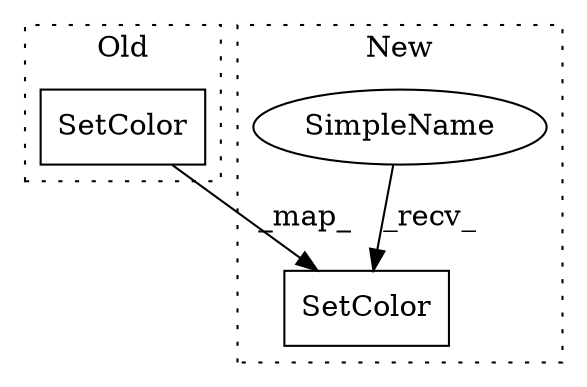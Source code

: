 digraph G {
subgraph cluster0 {
1 [label="SetColor" a="32" s="558,596" l="10,1" shape="box"];
label = "Old";
style="dotted";
}
subgraph cluster1 {
2 [label="SetColor" a="32" s="788,826" l="10,1" shape="box"];
3 [label="SimpleName" a="42" s="696" l="8" shape="ellipse"];
label = "New";
style="dotted";
}
1 -> 2 [label="_map_"];
3 -> 2 [label="_recv_"];
}